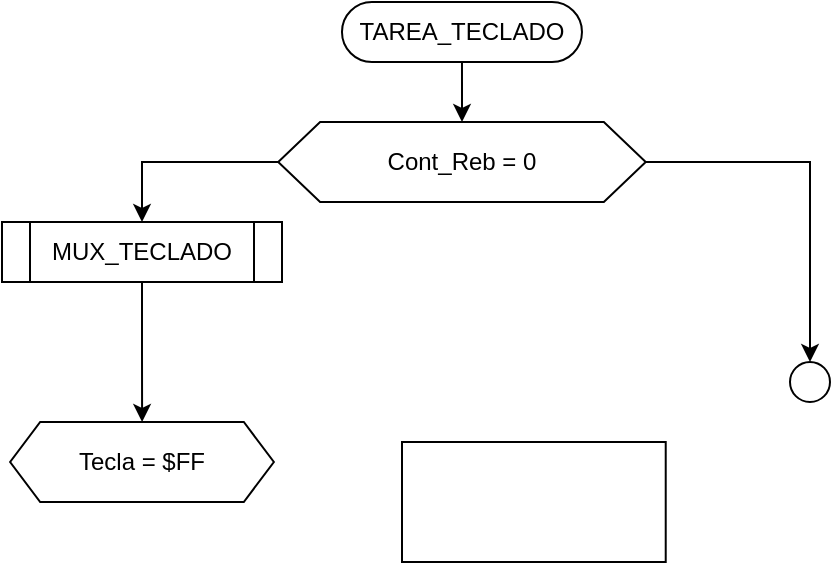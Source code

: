 <mxfile version="13.2.3" type="device"><diagram id="C5RBs43oDa-KdzZeNtuy" name="Page-1"><mxGraphModel dx="510" dy="524" grid="1" gridSize="10" guides="1" tooltips="1" connect="1" arrows="1" fold="1" page="1" pageScale="1" pageWidth="827" pageHeight="1169" math="0" shadow="0"><root><mxCell id="WIyWlLk6GJQsqaUBKTNV-0"/><mxCell id="WIyWlLk6GJQsqaUBKTNV-1" parent="WIyWlLk6GJQsqaUBKTNV-0"/><mxCell id="Eb5Kz-7XLl5vqpBtdAmJ-7" style="edgeStyle=orthogonalEdgeStyle;rounded=0;orthogonalLoop=1;jettySize=auto;html=1;exitX=0.5;exitY=1;exitDx=0;exitDy=0;" edge="1" parent="WIyWlLk6GJQsqaUBKTNV-1" source="Eb5Kz-7XLl5vqpBtdAmJ-0" target="Eb5Kz-7XLl5vqpBtdAmJ-2"><mxGeometry relative="1" as="geometry"/></mxCell><mxCell id="Eb5Kz-7XLl5vqpBtdAmJ-0" value="TAREA_TECLADO" style="rounded=1;whiteSpace=wrap;html=1;fontSize=12;glass=0;strokeWidth=1;shadow=0;arcSize=50;" vertex="1" parent="WIyWlLk6GJQsqaUBKTNV-1"><mxGeometry x="189.99" y="210" width="120" height="30" as="geometry"/></mxCell><mxCell id="Eb5Kz-7XLl5vqpBtdAmJ-1" value="" style="rounded=0;whiteSpace=wrap;html=1;" vertex="1" parent="WIyWlLk6GJQsqaUBKTNV-1"><mxGeometry x="220" y="430" width="131.86" height="60" as="geometry"/></mxCell><mxCell id="Eb5Kz-7XLl5vqpBtdAmJ-5" style="edgeStyle=orthogonalEdgeStyle;rounded=0;orthogonalLoop=1;jettySize=auto;html=1;exitX=0;exitY=0.5;exitDx=0;exitDy=0;" edge="1" parent="WIyWlLk6GJQsqaUBKTNV-1" source="Eb5Kz-7XLl5vqpBtdAmJ-2" target="Eb5Kz-7XLl5vqpBtdAmJ-4"><mxGeometry relative="1" as="geometry"/></mxCell><mxCell id="Eb5Kz-7XLl5vqpBtdAmJ-11" style="edgeStyle=orthogonalEdgeStyle;rounded=0;orthogonalLoop=1;jettySize=auto;html=1;exitX=1;exitY=0.5;exitDx=0;exitDy=0;entryX=0.5;entryY=0;entryDx=0;entryDy=0;" edge="1" parent="WIyWlLk6GJQsqaUBKTNV-1" source="Eb5Kz-7XLl5vqpBtdAmJ-2" target="Eb5Kz-7XLl5vqpBtdAmJ-8"><mxGeometry relative="1" as="geometry"/></mxCell><mxCell id="Eb5Kz-7XLl5vqpBtdAmJ-2" value="Cont_Reb = 0" style="shape=hexagon;perimeter=hexagonPerimeter2;whiteSpace=wrap;html=1;size=0.114;" vertex="1" parent="WIyWlLk6GJQsqaUBKTNV-1"><mxGeometry x="158.11" y="270" width="183.76" height="40" as="geometry"/></mxCell><mxCell id="Eb5Kz-7XLl5vqpBtdAmJ-13" style="edgeStyle=orthogonalEdgeStyle;rounded=0;orthogonalLoop=1;jettySize=auto;html=1;exitX=0.5;exitY=1;exitDx=0;exitDy=0;" edge="1" parent="WIyWlLk6GJQsqaUBKTNV-1" source="Eb5Kz-7XLl5vqpBtdAmJ-4" target="Eb5Kz-7XLl5vqpBtdAmJ-12"><mxGeometry relative="1" as="geometry"/></mxCell><mxCell id="Eb5Kz-7XLl5vqpBtdAmJ-4" value="MUX_TECLADO" style="shape=process;whiteSpace=wrap;html=1;backgroundOutline=1;" vertex="1" parent="WIyWlLk6GJQsqaUBKTNV-1"><mxGeometry x="20" y="320" width="140" height="30" as="geometry"/></mxCell><mxCell id="Eb5Kz-7XLl5vqpBtdAmJ-8" value="" style="ellipse;whiteSpace=wrap;html=1;aspect=fixed;" vertex="1" parent="WIyWlLk6GJQsqaUBKTNV-1"><mxGeometry x="414" y="390" width="20" height="20" as="geometry"/></mxCell><mxCell id="Eb5Kz-7XLl5vqpBtdAmJ-12" value="Tecla = $FF" style="shape=hexagon;perimeter=hexagonPerimeter2;whiteSpace=wrap;html=1;size=0.114;" vertex="1" parent="WIyWlLk6GJQsqaUBKTNV-1"><mxGeometry x="24.06" y="420" width="131.88" height="40" as="geometry"/></mxCell></root></mxGraphModel></diagram></mxfile>